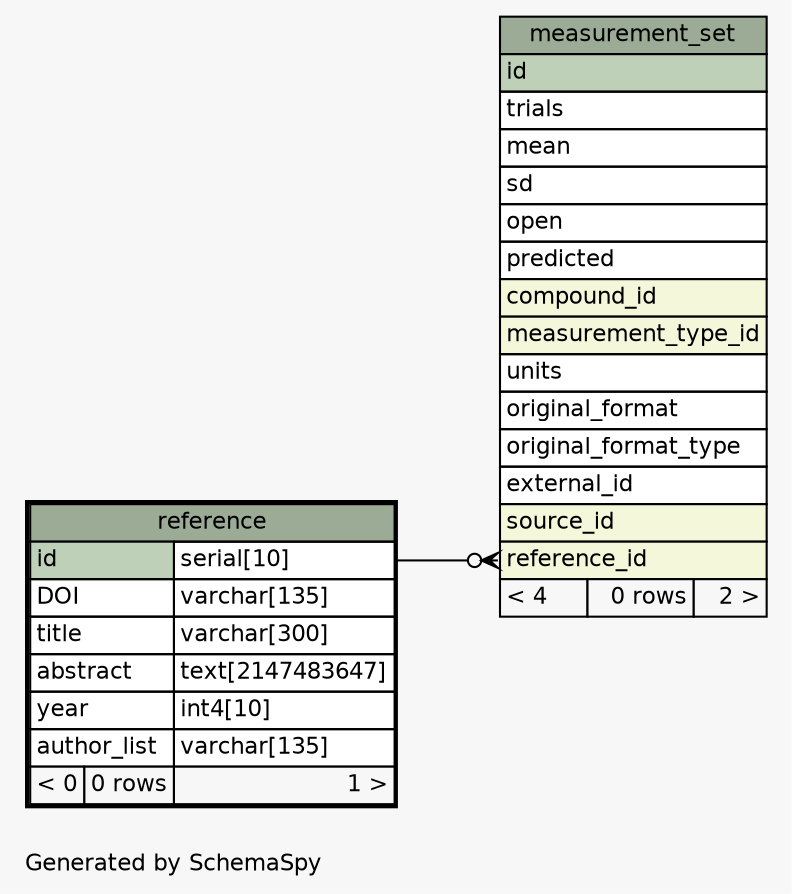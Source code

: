 // dot 2.30.1 on Mac OS X 10.7.5
// SchemaSpy rev 590
digraph "oneDegreeRelationshipsDiagram" {
  graph [
    rankdir="RL"
    bgcolor="#f7f7f7"
    label="\nGenerated by SchemaSpy"
    labeljust="l"
    nodesep="0.18"
    ranksep="0.46"
    fontname="Helvetica"
    fontsize="11"
  ];
  node [
    fontname="Helvetica"
    fontsize="11"
    shape="plaintext"
  ];
  edge [
    arrowsize="0.8"
  ];
  "measurement_set":"reference_id":w -> "reference":"id.type":e [arrowhead=none dir=back arrowtail=crowodot];
  "measurement_set" [
    label=<
    <TABLE BORDER="0" CELLBORDER="1" CELLSPACING="0" BGCOLOR="#ffffff">
      <TR><TD COLSPAN="3" BGCOLOR="#9bab96" ALIGN="CENTER">measurement_set</TD></TR>
      <TR><TD PORT="id" COLSPAN="3" BGCOLOR="#bed1b8" ALIGN="LEFT">id</TD></TR>
      <TR><TD PORT="trials" COLSPAN="3" ALIGN="LEFT">trials</TD></TR>
      <TR><TD PORT="mean" COLSPAN="3" ALIGN="LEFT">mean</TD></TR>
      <TR><TD PORT="sd" COLSPAN="3" ALIGN="LEFT">sd</TD></TR>
      <TR><TD PORT="open" COLSPAN="3" ALIGN="LEFT">open</TD></TR>
      <TR><TD PORT="predicted" COLSPAN="3" ALIGN="LEFT">predicted</TD></TR>
      <TR><TD PORT="compound_id" COLSPAN="3" BGCOLOR="#f4f7da" ALIGN="LEFT">compound_id</TD></TR>
      <TR><TD PORT="measurement_type_id" COLSPAN="3" BGCOLOR="#f4f7da" ALIGN="LEFT">measurement_type_id</TD></TR>
      <TR><TD PORT="units" COLSPAN="3" ALIGN="LEFT">units</TD></TR>
      <TR><TD PORT="original_format" COLSPAN="3" ALIGN="LEFT">original_format</TD></TR>
      <TR><TD PORT="original_format_type" COLSPAN="3" ALIGN="LEFT">original_format_type</TD></TR>
      <TR><TD PORT="external_id" COLSPAN="3" ALIGN="LEFT">external_id</TD></TR>
      <TR><TD PORT="source_id" COLSPAN="3" BGCOLOR="#f4f7da" ALIGN="LEFT">source_id</TD></TR>
      <TR><TD PORT="reference_id" COLSPAN="3" BGCOLOR="#f4f7da" ALIGN="LEFT">reference_id</TD></TR>
      <TR><TD ALIGN="LEFT" BGCOLOR="#f7f7f7">&lt; 4</TD><TD ALIGN="RIGHT" BGCOLOR="#f7f7f7">0 rows</TD><TD ALIGN="RIGHT" BGCOLOR="#f7f7f7">2 &gt;</TD></TR>
    </TABLE>>
    URL="measurement_set.html"
    tooltip="measurement_set"
  ];
  "reference" [
    label=<
    <TABLE BORDER="2" CELLBORDER="1" CELLSPACING="0" BGCOLOR="#ffffff">
      <TR><TD COLSPAN="3" BGCOLOR="#9bab96" ALIGN="CENTER">reference</TD></TR>
      <TR><TD PORT="id" COLSPAN="2" BGCOLOR="#bed1b8" ALIGN="LEFT">id</TD><TD PORT="id.type" ALIGN="LEFT">serial[10]</TD></TR>
      <TR><TD PORT="DOI" COLSPAN="2" ALIGN="LEFT">DOI</TD><TD PORT="DOI.type" ALIGN="LEFT">varchar[135]</TD></TR>
      <TR><TD PORT="title" COLSPAN="2" ALIGN="LEFT">title</TD><TD PORT="title.type" ALIGN="LEFT">varchar[300]</TD></TR>
      <TR><TD PORT="abstract" COLSPAN="2" ALIGN="LEFT">abstract</TD><TD PORT="abstract.type" ALIGN="LEFT">text[2147483647]</TD></TR>
      <TR><TD PORT="year" COLSPAN="2" ALIGN="LEFT">year</TD><TD PORT="year.type" ALIGN="LEFT">int4[10]</TD></TR>
      <TR><TD PORT="author_list" COLSPAN="2" ALIGN="LEFT">author_list</TD><TD PORT="author_list.type" ALIGN="LEFT">varchar[135]</TD></TR>
      <TR><TD ALIGN="LEFT" BGCOLOR="#f7f7f7">&lt; 0</TD><TD ALIGN="RIGHT" BGCOLOR="#f7f7f7">0 rows</TD><TD ALIGN="RIGHT" BGCOLOR="#f7f7f7">1 &gt;</TD></TR>
    </TABLE>>
    URL="reference.html"
    tooltip="reference"
  ];
}
